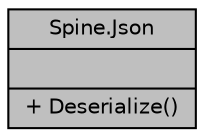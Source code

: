 digraph "Spine.Json"
{
 // LATEX_PDF_SIZE
  edge [fontname="Helvetica",fontsize="10",labelfontname="Helvetica",labelfontsize="10"];
  node [fontname="Helvetica",fontsize="10",shape=record];
  Node1 [label="{Spine.Json\n||+ Deserialize()\l}",height=0.2,width=0.4,color="black", fillcolor="grey75", style="filled", fontcolor="black",tooltip=" "];
}

